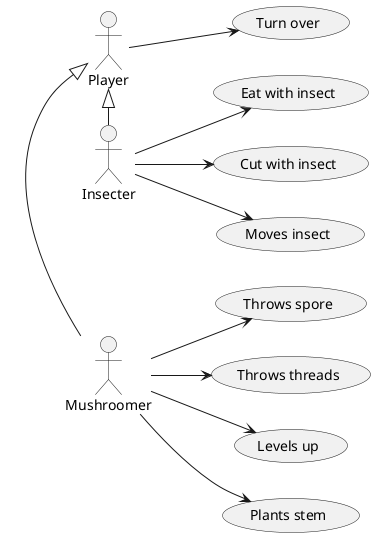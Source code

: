 @startuml player

Mushroomer -left-|> Player
Insecter -left-|> Player

left to right direction
Player --> (Turn over)

Mushroomer --> (Throws threads)
Mushroomer --> (Levels up)
Mushroomer --> (Plants stem)
Mushroomer --> (Throws spore)

Insecter --> (Moves insect)
Insecter --> (Eat with insect)
Insecter --> (Cut with insect)

@enduml